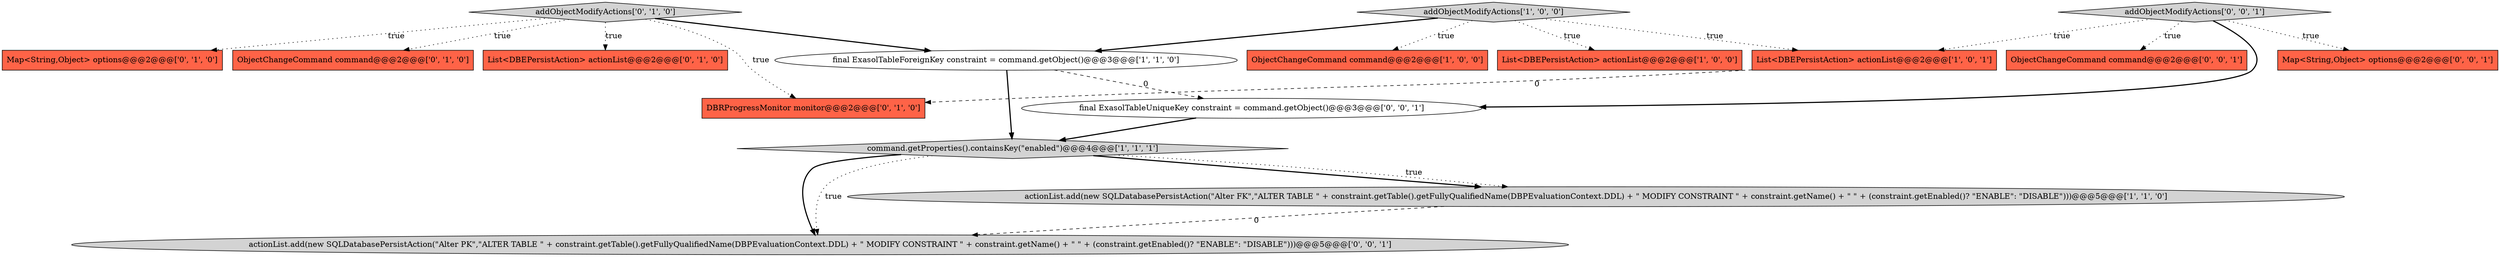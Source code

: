 digraph {
11 [style = filled, label = "addObjectModifyActions['0', '1', '0']", fillcolor = lightgray, shape = diamond image = "AAA0AAABBB2BBB"];
5 [style = filled, label = "ObjectChangeCommand command@@@2@@@['1', '0', '0']", fillcolor = tomato, shape = box image = "AAA0AAABBB1BBB"];
10 [style = filled, label = "DBRProgressMonitor monitor@@@2@@@['0', '1', '0']", fillcolor = tomato, shape = box image = "AAA1AAABBB2BBB"];
4 [style = filled, label = "List<DBEPersistAction> actionList@@@2@@@['1', '0', '0']", fillcolor = tomato, shape = box image = "AAA0AAABBB1BBB"];
12 [style = filled, label = "ObjectChangeCommand command@@@2@@@['0', '0', '1']", fillcolor = tomato, shape = box image = "AAA0AAABBB3BBB"];
16 [style = filled, label = "final ExasolTableUniqueKey constraint = command.getObject()@@@3@@@['0', '0', '1']", fillcolor = white, shape = ellipse image = "AAA0AAABBB3BBB"];
15 [style = filled, label = "actionList.add(new SQLDatabasePersistAction(\"Alter PK\",\"ALTER TABLE \" + constraint.getTable().getFullyQualifiedName(DBPEvaluationContext.DDL) + \" MODIFY CONSTRAINT \" + constraint.getName() + \" \" + (constraint.getEnabled()? \"ENABLE\": \"DISABLE\")))@@@5@@@['0', '0', '1']", fillcolor = lightgray, shape = ellipse image = "AAA0AAABBB3BBB"];
14 [style = filled, label = "Map<String,Object> options@@@2@@@['0', '0', '1']", fillcolor = tomato, shape = box image = "AAA0AAABBB3BBB"];
7 [style = filled, label = "List<DBEPersistAction> actionList@@@2@@@['0', '1', '0']", fillcolor = tomato, shape = box image = "AAA0AAABBB2BBB"];
3 [style = filled, label = "addObjectModifyActions['1', '0', '0']", fillcolor = lightgray, shape = diamond image = "AAA0AAABBB1BBB"];
13 [style = filled, label = "addObjectModifyActions['0', '0', '1']", fillcolor = lightgray, shape = diamond image = "AAA0AAABBB3BBB"];
6 [style = filled, label = "List<DBEPersistAction> actionList@@@2@@@['1', '0', '1']", fillcolor = tomato, shape = box image = "AAA0AAABBB1BBB"];
0 [style = filled, label = "actionList.add(new SQLDatabasePersistAction(\"Alter FK\",\"ALTER TABLE \" + constraint.getTable().getFullyQualifiedName(DBPEvaluationContext.DDL) + \" MODIFY CONSTRAINT \" + constraint.getName() + \" \" + (constraint.getEnabled()? \"ENABLE\": \"DISABLE\")))@@@5@@@['1', '1', '0']", fillcolor = lightgray, shape = ellipse image = "AAA0AAABBB1BBB"];
8 [style = filled, label = "Map<String,Object> options@@@2@@@['0', '1', '0']", fillcolor = tomato, shape = box image = "AAA0AAABBB2BBB"];
1 [style = filled, label = "command.getProperties().containsKey(\"enabled\")@@@4@@@['1', '1', '1']", fillcolor = lightgray, shape = diamond image = "AAA0AAABBB1BBB"];
2 [style = filled, label = "final ExasolTableForeignKey constraint = command.getObject()@@@3@@@['1', '1', '0']", fillcolor = white, shape = ellipse image = "AAA0AAABBB1BBB"];
9 [style = filled, label = "ObjectChangeCommand command@@@2@@@['0', '1', '0']", fillcolor = tomato, shape = box image = "AAA0AAABBB2BBB"];
11->7 [style = dotted, label="true"];
13->6 [style = dotted, label="true"];
13->12 [style = dotted, label="true"];
2->1 [style = bold, label=""];
11->10 [style = dotted, label="true"];
1->15 [style = bold, label=""];
3->4 [style = dotted, label="true"];
0->15 [style = dashed, label="0"];
11->9 [style = dotted, label="true"];
1->0 [style = bold, label=""];
3->6 [style = dotted, label="true"];
13->16 [style = bold, label=""];
11->2 [style = bold, label=""];
6->10 [style = dashed, label="0"];
3->5 [style = dotted, label="true"];
3->2 [style = bold, label=""];
16->1 [style = bold, label=""];
1->15 [style = dotted, label="true"];
2->16 [style = dashed, label="0"];
11->8 [style = dotted, label="true"];
1->0 [style = dotted, label="true"];
13->14 [style = dotted, label="true"];
}
